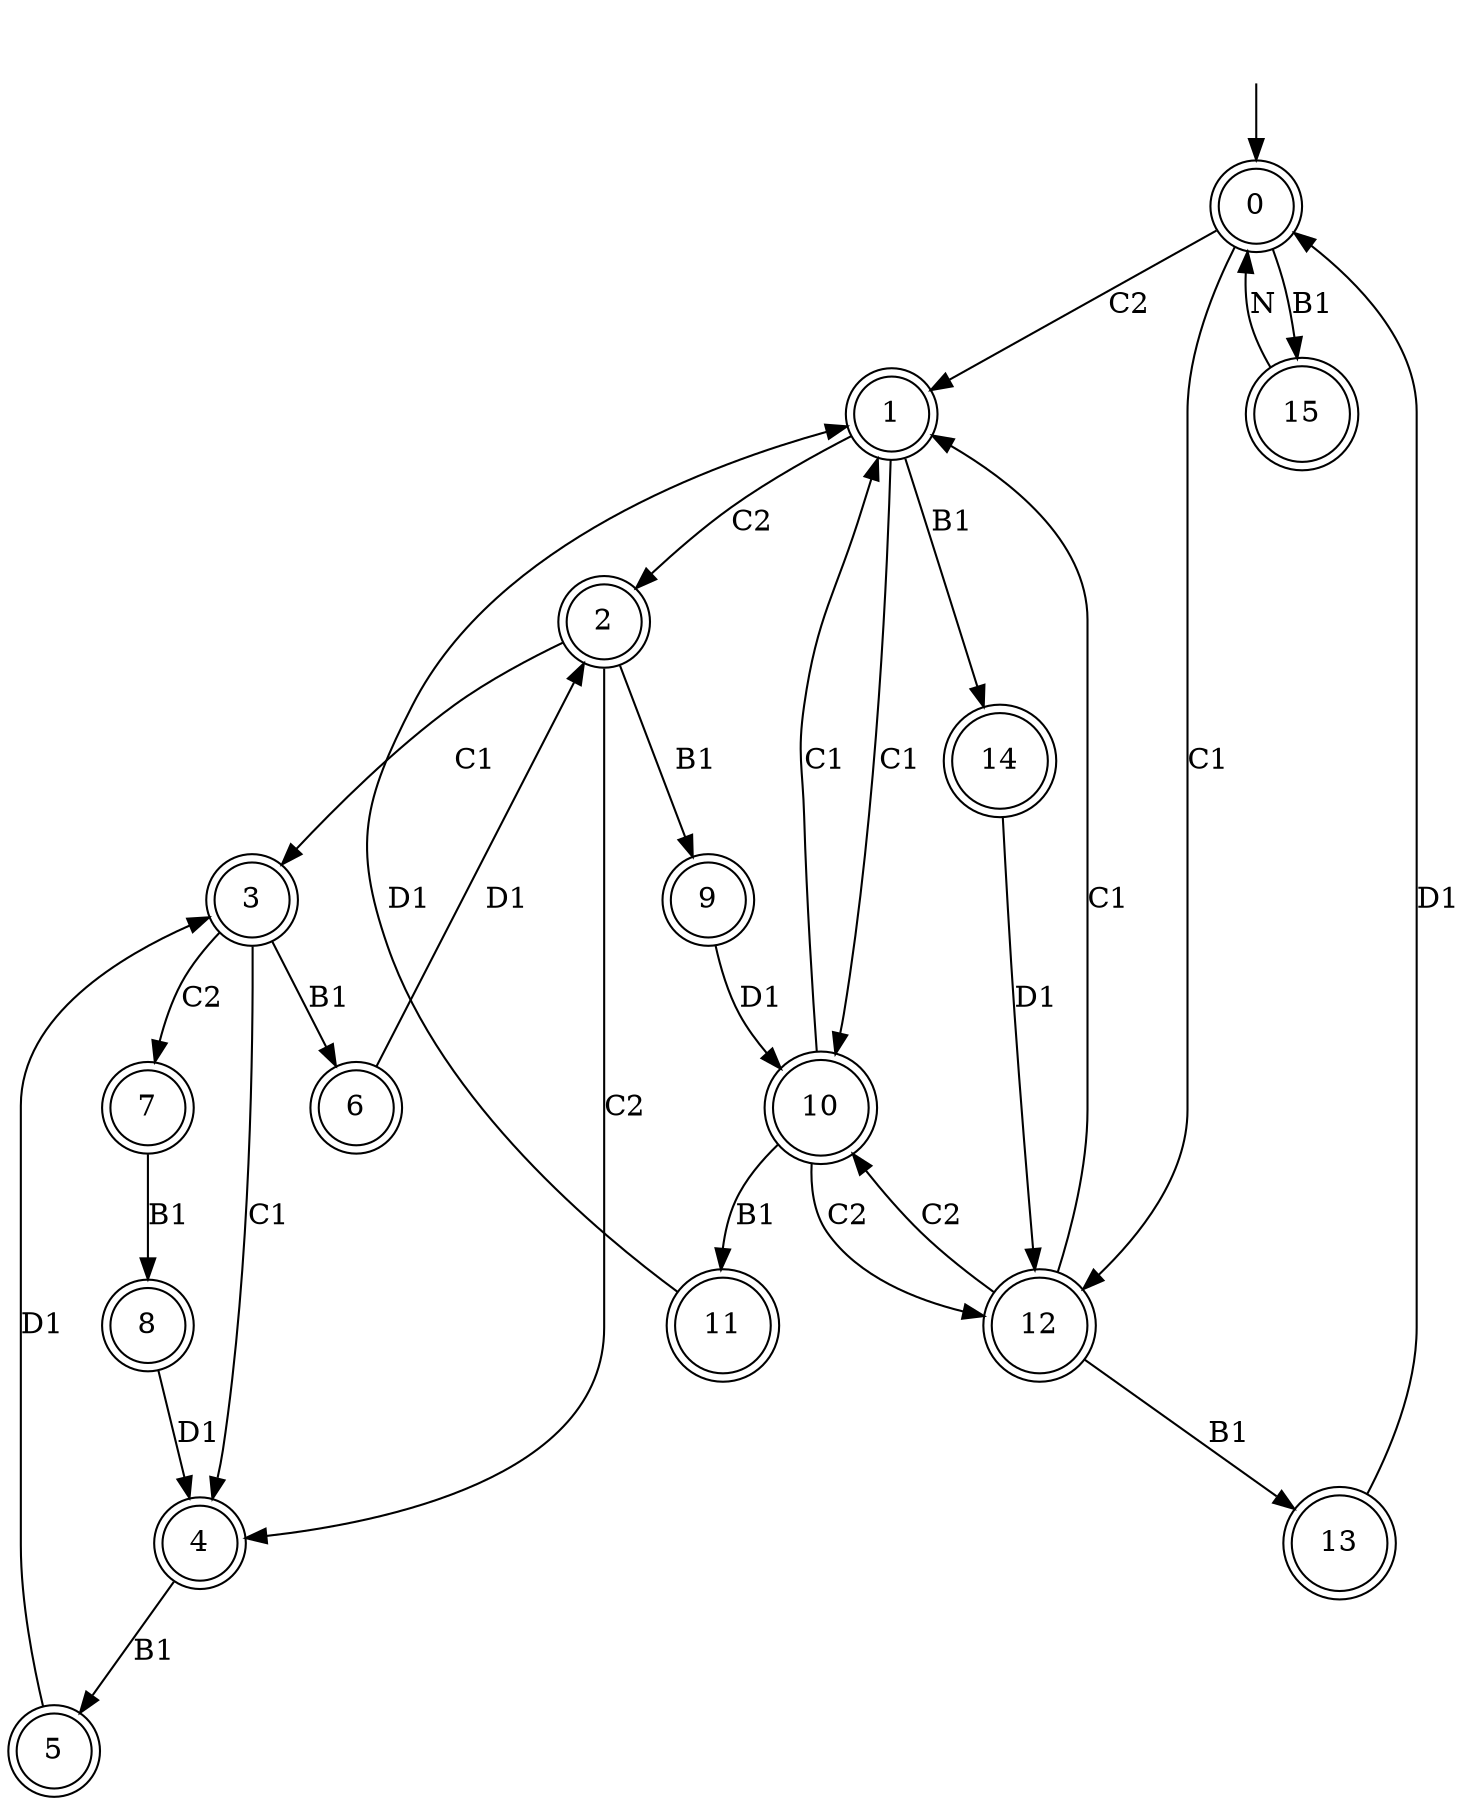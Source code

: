 digraph G {
  0 [ shape="doublecircle" label="0" ];
  1 [ shape="doublecircle" label="1" ];
  2 [ shape="doublecircle" label="2" ];
  3 [ shape="doublecircle" label="3" ];
  4 [ shape="doublecircle" label="4" ];
  5 [ shape="doublecircle" label="5" ];
  6 [ shape="doublecircle" label="6" ];
  7 [ shape="doublecircle" label="7" ];
  8 [ shape="doublecircle" label="8" ];
  9 [ shape="doublecircle" label="9" ];
  10 [ shape="doublecircle" label="10" ];
  11 [ shape="doublecircle" label="11" ];
  12 [ shape="doublecircle" label="12" ];
  13 [ shape="doublecircle" label="13" ];
  14 [ shape="doublecircle" label="14" ];
  15 [ shape="doublecircle" label="15" ];
  0 -> 1 [ label="C2" ];
  1 -> 2 [ label="C2" ];
  2 -> 3 [ label="C1" ];
  3 -> 4 [ label="C1" ];
  4 -> 5 [ label="B1" ];
  5 -> 3 [ label="D1" ];
  3 -> 6 [ label="B1" ];
  6 -> 2 [ label="D1" ];
  3 -> 7 [ label="C2" ];
  7 -> 8 [ label="B1" ];
  8 -> 4 [ label="D1" ];
  2 -> 4 [ label="C2" ];
  2 -> 9 [ label="B1" ];
  9 -> 10 [ label="D1" ];
  10 -> 1 [ label="C1" ];
  10 -> 11 [ label="B1" ];
  11 -> 1 [ label="D1" ];
  10 -> 12 [ label="C2" ];
  12 -> 10 [ label="C2" ];
  12 -> 13 [ label="B1" ];
  13 -> 0 [ label="D1" ];
  12 -> 1 [ label="C1" ];
  1 -> 14 [ label="B1" ];
  14 -> 12 [ label="D1" ];
  1 -> 10 [ label="C1" ];
  0 -> 15 [ label="B1" ];
  15 -> 0 [ label="N" ];
  0 -> 12 [ label="C1" ];
__start0 [label="", shape=none];
__start0 -> 0  [label=""];
}
